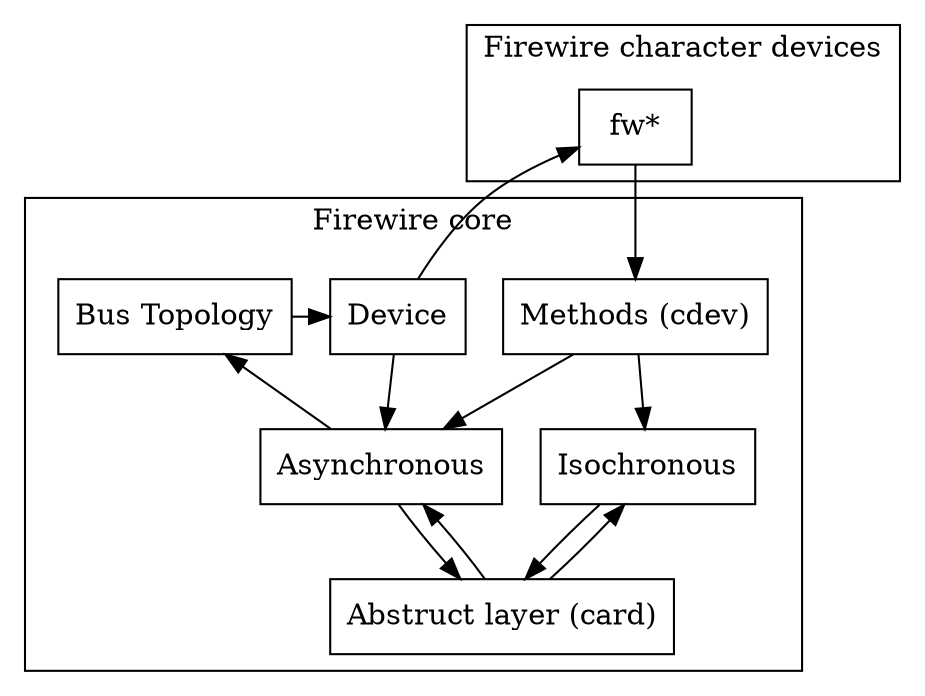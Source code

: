 digraph fw_stack_high {
	graph [rankdir = TB]

	subgraph cluster_cdev {
		label = "Firewire character devices"
		fw	[label = "fw*", shape = "box"]
	}

	subgraph cluster_fw_core {
		label = "Firewire core"

		subgraph cluster_upper {
			label = ""
			style = invis

			cdev		[label = "Methods (cdev)", shape = "box"]
			device		[label = "Device", shape = "box"]
			topology	[label = "Bus Topology", shape = "box"]
		}
		subgraph cluster_lower {
			label = ""
			style = invis

			iso		[label = "Isochronous", shape = "box"]
			transaction	[label = "Asynchronous", shape = "box"]
		}
		card		[label = "Abstruct layer (card)", shape = "box"]
	}

	fw		-> cdev
	device		-> fw		[constraint = false]
	topology	-> device	[constraint = false]
	transaction	-> topology
	cdev		-> iso
	cdev		-> transaction	[ltail = "normal"]
	device		-> transaction
	iso		-> card
	card		-> iso	[constraint = false]
	transaction	-> card
	card		-> transaction [constraint = false]
}

